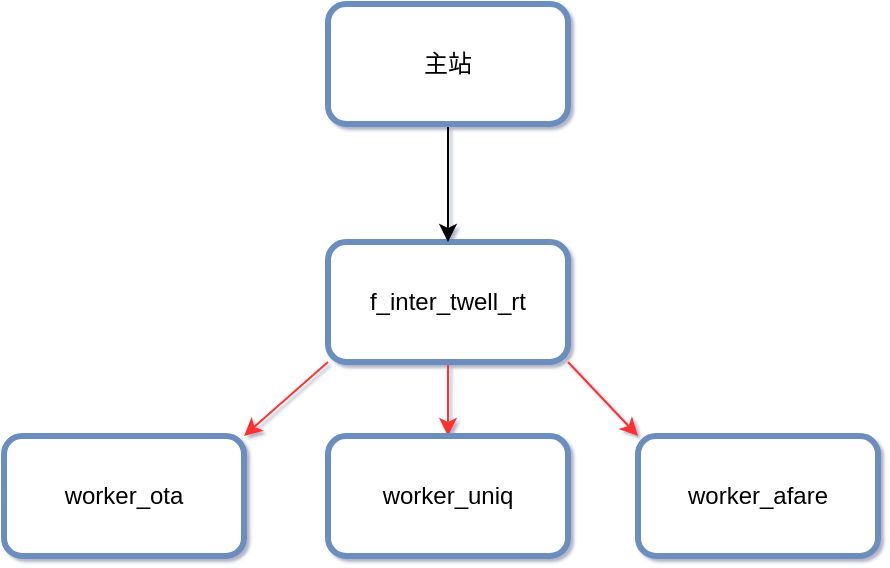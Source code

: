 <mxfile version="24.8.8">
  <diagram id="yWwvPQ7X9PmBNxhYb26-" name="第 1 页">
    <mxGraphModel dx="1026" dy="588" grid="0" gridSize="10" guides="1" tooltips="1" connect="1" arrows="1" fold="1" page="1" pageScale="1" pageWidth="1169" pageHeight="827" background="none" math="0" shadow="1">
      <root>
        <mxCell id="0" />
        <mxCell id="1" parent="0" />
        <mxCell id="hN-WjK94KCagn2vQkTin-1" style="edgeStyle=orthogonalEdgeStyle;rounded=1;orthogonalLoop=1;jettySize=auto;html=1;entryX=0.5;entryY=0;entryDx=0;entryDy=0;strokeColor=#FF3333;fontSize=12;" edge="1" parent="1" source="hN-WjK94KCagn2vQkTin-2" target="hN-WjK94KCagn2vQkTin-4">
          <mxGeometry relative="1" as="geometry" />
        </mxCell>
        <mxCell id="hN-WjK94KCagn2vQkTin-2" value="f_inter_twell_rt" style="rounded=1;whiteSpace=wrap;html=1;strokeWidth=3;strokeColor=#6c8ebf;fillColor=#FFFFFF;" vertex="1" parent="1">
          <mxGeometry x="409" y="395" width="120" height="60" as="geometry" />
        </mxCell>
        <mxCell id="hN-WjK94KCagn2vQkTin-3" value="worker_ota" style="rounded=1;whiteSpace=wrap;html=1;strokeWidth=3;strokeColor=#6c8ebf;fillColor=#FFFFFF;" vertex="1" parent="1">
          <mxGeometry x="247" y="492" width="120" height="60" as="geometry" />
        </mxCell>
        <mxCell id="hN-WjK94KCagn2vQkTin-4" value="worker_uniq" style="rounded=1;whiteSpace=wrap;html=1;strokeWidth=3;strokeColor=#6c8ebf;fillColor=#FFFFFF;" vertex="1" parent="1">
          <mxGeometry x="409" y="492" width="120" height="60" as="geometry" />
        </mxCell>
        <mxCell id="hN-WjK94KCagn2vQkTin-5" value="worker_afare" style="rounded=1;whiteSpace=wrap;html=1;strokeWidth=3;strokeColor=#6c8ebf;fillColor=#FFFFFF;" vertex="1" parent="1">
          <mxGeometry x="564" y="492" width="120" height="60" as="geometry" />
        </mxCell>
        <mxCell id="hN-WjK94KCagn2vQkTin-6" value="" style="endArrow=classic;html=1;rounded=0;strokeColor=#FF3333;fontSize=12;exitX=0;exitY=1;exitDx=0;exitDy=0;entryX=1;entryY=0;entryDx=0;entryDy=0;" edge="1" parent="1" source="hN-WjK94KCagn2vQkTin-2" target="hN-WjK94KCagn2vQkTin-3">
          <mxGeometry width="50" height="50" relative="1" as="geometry">
            <mxPoint x="288" y="445" as="sourcePoint" />
            <mxPoint x="338" y="395" as="targetPoint" />
          </mxGeometry>
        </mxCell>
        <mxCell id="hN-WjK94KCagn2vQkTin-7" value="" style="endArrow=classic;html=1;rounded=0;strokeColor=#FF3333;fontSize=12;exitX=1;exitY=1;exitDx=0;exitDy=0;entryX=0;entryY=0;entryDx=0;entryDy=0;" edge="1" parent="1" source="hN-WjK94KCagn2vQkTin-2" target="hN-WjK94KCagn2vQkTin-5">
          <mxGeometry width="50" height="50" relative="1" as="geometry">
            <mxPoint x="553" y="471" as="sourcePoint" />
            <mxPoint x="603" y="421" as="targetPoint" />
          </mxGeometry>
        </mxCell>
        <mxCell id="hN-WjK94KCagn2vQkTin-12" value="" style="edgeStyle=orthogonalEdgeStyle;rounded=0;orthogonalLoop=1;jettySize=auto;html=1;" edge="1" parent="1" source="hN-WjK94KCagn2vQkTin-10" target="hN-WjK94KCagn2vQkTin-2">
          <mxGeometry relative="1" as="geometry" />
        </mxCell>
        <mxCell id="hN-WjK94KCagn2vQkTin-10" value="主站" style="rounded=1;whiteSpace=wrap;html=1;strokeWidth=3;strokeColor=#6c8ebf;fillColor=#FFFFFF;" vertex="1" parent="1">
          <mxGeometry x="409" y="276" width="120" height="60" as="geometry" />
        </mxCell>
      </root>
    </mxGraphModel>
  </diagram>
</mxfile>
